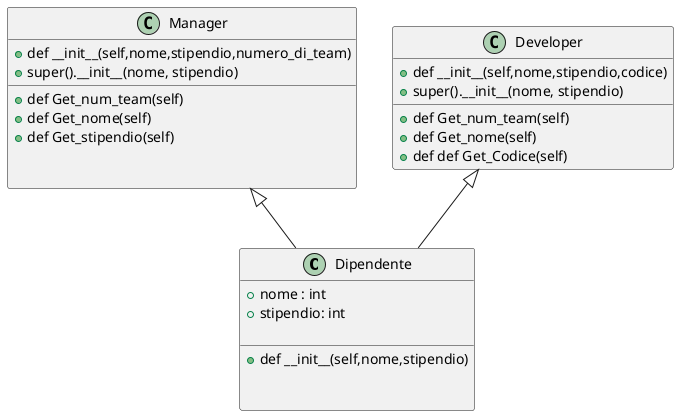 @startuml a

class Dipendente {
    +nome : int
    +stipendio: int

    __
    +def __init__(self,nome,stipendio)


}
class Manager {
     +def __init__(self,nome,stipendio,numero_di_team)
     +super().__init__(nome, stipendio)
     __
     +def Get_num_team(self)
     +def Get_nome(self)
     +def Get_stipendio(self)


}
class Developer {
     +def __init__(self,nome,stipendio,codice)
     +super().__init__(nome, stipendio)
     __
     +def Get_num_team(self)
     +def Get_nome(self)
     +def def Get_Codice(self)
}

    


Manager <|-- Dipendente
Developer <|-- Dipendente

@enduml